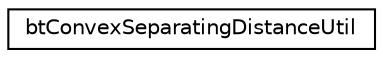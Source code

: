 digraph "Graphical Class Hierarchy"
{
  edge [fontname="Helvetica",fontsize="10",labelfontname="Helvetica",labelfontsize="10"];
  node [fontname="Helvetica",fontsize="10",shape=record];
  rankdir="LR";
  Node1 [label="btConvexSeparatingDistanceUtil",height=0.2,width=0.4,color="black", fillcolor="white", style="filled",URL="$classbt_convex_separating_distance_util.html"];
}
